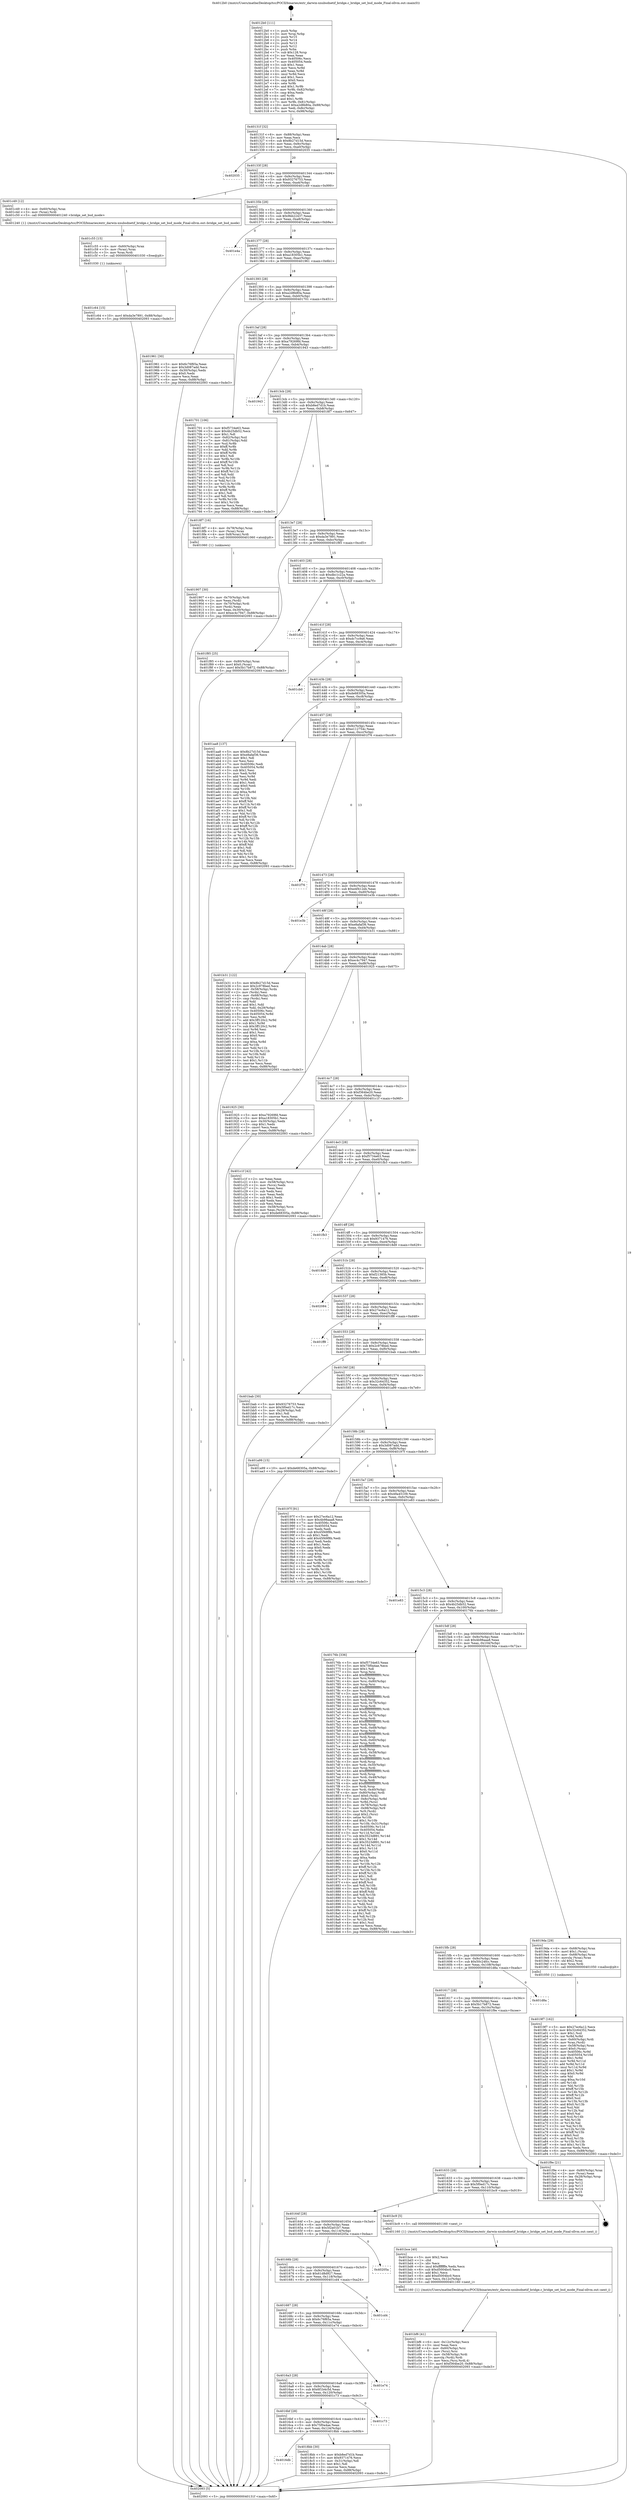 digraph "0x4012b0" {
  label = "0x4012b0 (/mnt/c/Users/mathe/Desktop/tcc/POCII/binaries/extr_darwin-xnubsdnetif_bridge.c_bridge_set_bsd_mode_Final-ollvm.out::main(0))"
  labelloc = "t"
  node[shape=record]

  Entry [label="",width=0.3,height=0.3,shape=circle,fillcolor=black,style=filled]
  "0x40131f" [label="{
     0x40131f [32]\l
     | [instrs]\l
     &nbsp;&nbsp;0x40131f \<+6\>: mov -0x88(%rbp),%eax\l
     &nbsp;&nbsp;0x401325 \<+2\>: mov %eax,%ecx\l
     &nbsp;&nbsp;0x401327 \<+6\>: sub $0x8b27d15d,%ecx\l
     &nbsp;&nbsp;0x40132d \<+6\>: mov %eax,-0x9c(%rbp)\l
     &nbsp;&nbsp;0x401333 \<+6\>: mov %ecx,-0xa0(%rbp)\l
     &nbsp;&nbsp;0x401339 \<+6\>: je 0000000000402035 \<main+0xd85\>\l
  }"]
  "0x402035" [label="{
     0x402035\l
  }", style=dashed]
  "0x40133f" [label="{
     0x40133f [28]\l
     | [instrs]\l
     &nbsp;&nbsp;0x40133f \<+5\>: jmp 0000000000401344 \<main+0x94\>\l
     &nbsp;&nbsp;0x401344 \<+6\>: mov -0x9c(%rbp),%eax\l
     &nbsp;&nbsp;0x40134a \<+5\>: sub $0x93276753,%eax\l
     &nbsp;&nbsp;0x40134f \<+6\>: mov %eax,-0xa4(%rbp)\l
     &nbsp;&nbsp;0x401355 \<+6\>: je 0000000000401c49 \<main+0x999\>\l
  }"]
  Exit [label="",width=0.3,height=0.3,shape=circle,fillcolor=black,style=filled,peripheries=2]
  "0x401c49" [label="{
     0x401c49 [12]\l
     | [instrs]\l
     &nbsp;&nbsp;0x401c49 \<+4\>: mov -0x60(%rbp),%rax\l
     &nbsp;&nbsp;0x401c4d \<+3\>: mov (%rax),%rdi\l
     &nbsp;&nbsp;0x401c50 \<+5\>: call 0000000000401240 \<bridge_set_bsd_mode\>\l
     | [calls]\l
     &nbsp;&nbsp;0x401240 \{1\} (/mnt/c/Users/mathe/Desktop/tcc/POCII/binaries/extr_darwin-xnubsdnetif_bridge.c_bridge_set_bsd_mode_Final-ollvm.out::bridge_set_bsd_mode)\l
  }"]
  "0x40135b" [label="{
     0x40135b [28]\l
     | [instrs]\l
     &nbsp;&nbsp;0x40135b \<+5\>: jmp 0000000000401360 \<main+0xb0\>\l
     &nbsp;&nbsp;0x401360 \<+6\>: mov -0x9c(%rbp),%eax\l
     &nbsp;&nbsp;0x401366 \<+5\>: sub $0x9bb22437,%eax\l
     &nbsp;&nbsp;0x40136b \<+6\>: mov %eax,-0xa8(%rbp)\l
     &nbsp;&nbsp;0x401371 \<+6\>: je 0000000000401e4a \<main+0xb9a\>\l
  }"]
  "0x401c64" [label="{
     0x401c64 [15]\l
     | [instrs]\l
     &nbsp;&nbsp;0x401c64 \<+10\>: movl $0xda3e7891,-0x88(%rbp)\l
     &nbsp;&nbsp;0x401c6e \<+5\>: jmp 0000000000402093 \<main+0xde3\>\l
  }"]
  "0x401e4a" [label="{
     0x401e4a\l
  }", style=dashed]
  "0x401377" [label="{
     0x401377 [28]\l
     | [instrs]\l
     &nbsp;&nbsp;0x401377 \<+5\>: jmp 000000000040137c \<main+0xcc\>\l
     &nbsp;&nbsp;0x40137c \<+6\>: mov -0x9c(%rbp),%eax\l
     &nbsp;&nbsp;0x401382 \<+5\>: sub $0xa18305b1,%eax\l
     &nbsp;&nbsp;0x401387 \<+6\>: mov %eax,-0xac(%rbp)\l
     &nbsp;&nbsp;0x40138d \<+6\>: je 0000000000401961 \<main+0x6b1\>\l
  }"]
  "0x401c55" [label="{
     0x401c55 [15]\l
     | [instrs]\l
     &nbsp;&nbsp;0x401c55 \<+4\>: mov -0x60(%rbp),%rax\l
     &nbsp;&nbsp;0x401c59 \<+3\>: mov (%rax),%rax\l
     &nbsp;&nbsp;0x401c5c \<+3\>: mov %rax,%rdi\l
     &nbsp;&nbsp;0x401c5f \<+5\>: call 0000000000401030 \<free@plt\>\l
     | [calls]\l
     &nbsp;&nbsp;0x401030 \{1\} (unknown)\l
  }"]
  "0x401961" [label="{
     0x401961 [30]\l
     | [instrs]\l
     &nbsp;&nbsp;0x401961 \<+5\>: mov $0x6c76f65a,%eax\l
     &nbsp;&nbsp;0x401966 \<+5\>: mov $0x3d087add,%ecx\l
     &nbsp;&nbsp;0x40196b \<+3\>: mov -0x30(%rbp),%edx\l
     &nbsp;&nbsp;0x40196e \<+3\>: cmp $0x0,%edx\l
     &nbsp;&nbsp;0x401971 \<+3\>: cmove %ecx,%eax\l
     &nbsp;&nbsp;0x401974 \<+6\>: mov %eax,-0x88(%rbp)\l
     &nbsp;&nbsp;0x40197a \<+5\>: jmp 0000000000402093 \<main+0xde3\>\l
  }"]
  "0x401393" [label="{
     0x401393 [28]\l
     | [instrs]\l
     &nbsp;&nbsp;0x401393 \<+5\>: jmp 0000000000401398 \<main+0xe8\>\l
     &nbsp;&nbsp;0x401398 \<+6\>: mov -0x9c(%rbp),%eax\l
     &nbsp;&nbsp;0x40139e \<+5\>: sub $0xa2d8b80a,%eax\l
     &nbsp;&nbsp;0x4013a3 \<+6\>: mov %eax,-0xb0(%rbp)\l
     &nbsp;&nbsp;0x4013a9 \<+6\>: je 0000000000401701 \<main+0x451\>\l
  }"]
  "0x401bf6" [label="{
     0x401bf6 [41]\l
     | [instrs]\l
     &nbsp;&nbsp;0x401bf6 \<+6\>: mov -0x12c(%rbp),%ecx\l
     &nbsp;&nbsp;0x401bfc \<+3\>: imul %eax,%ecx\l
     &nbsp;&nbsp;0x401bff \<+4\>: mov -0x60(%rbp),%rsi\l
     &nbsp;&nbsp;0x401c03 \<+3\>: mov (%rsi),%rsi\l
     &nbsp;&nbsp;0x401c06 \<+4\>: mov -0x58(%rbp),%rdi\l
     &nbsp;&nbsp;0x401c0a \<+3\>: movslq (%rdi),%rdi\l
     &nbsp;&nbsp;0x401c0d \<+3\>: mov %ecx,(%rsi,%rdi,4)\l
     &nbsp;&nbsp;0x401c10 \<+10\>: movl $0xf364be20,-0x88(%rbp)\l
     &nbsp;&nbsp;0x401c1a \<+5\>: jmp 0000000000402093 \<main+0xde3\>\l
  }"]
  "0x401701" [label="{
     0x401701 [106]\l
     | [instrs]\l
     &nbsp;&nbsp;0x401701 \<+5\>: mov $0xf5734e63,%eax\l
     &nbsp;&nbsp;0x401706 \<+5\>: mov $0x4b25db52,%ecx\l
     &nbsp;&nbsp;0x40170b \<+2\>: mov $0x1,%dl\l
     &nbsp;&nbsp;0x40170d \<+7\>: mov -0x82(%rbp),%sil\l
     &nbsp;&nbsp;0x401714 \<+7\>: mov -0x81(%rbp),%dil\l
     &nbsp;&nbsp;0x40171b \<+3\>: mov %sil,%r8b\l
     &nbsp;&nbsp;0x40171e \<+4\>: xor $0xff,%r8b\l
     &nbsp;&nbsp;0x401722 \<+3\>: mov %dil,%r9b\l
     &nbsp;&nbsp;0x401725 \<+4\>: xor $0xff,%r9b\l
     &nbsp;&nbsp;0x401729 \<+3\>: xor $0x1,%dl\l
     &nbsp;&nbsp;0x40172c \<+3\>: mov %r8b,%r10b\l
     &nbsp;&nbsp;0x40172f \<+4\>: and $0xff,%r10b\l
     &nbsp;&nbsp;0x401733 \<+3\>: and %dl,%sil\l
     &nbsp;&nbsp;0x401736 \<+3\>: mov %r9b,%r11b\l
     &nbsp;&nbsp;0x401739 \<+4\>: and $0xff,%r11b\l
     &nbsp;&nbsp;0x40173d \<+3\>: and %dl,%dil\l
     &nbsp;&nbsp;0x401740 \<+3\>: or %sil,%r10b\l
     &nbsp;&nbsp;0x401743 \<+3\>: or %dil,%r11b\l
     &nbsp;&nbsp;0x401746 \<+3\>: xor %r11b,%r10b\l
     &nbsp;&nbsp;0x401749 \<+3\>: or %r9b,%r8b\l
     &nbsp;&nbsp;0x40174c \<+4\>: xor $0xff,%r8b\l
     &nbsp;&nbsp;0x401750 \<+3\>: or $0x1,%dl\l
     &nbsp;&nbsp;0x401753 \<+3\>: and %dl,%r8b\l
     &nbsp;&nbsp;0x401756 \<+3\>: or %r8b,%r10b\l
     &nbsp;&nbsp;0x401759 \<+4\>: test $0x1,%r10b\l
     &nbsp;&nbsp;0x40175d \<+3\>: cmovne %ecx,%eax\l
     &nbsp;&nbsp;0x401760 \<+6\>: mov %eax,-0x88(%rbp)\l
     &nbsp;&nbsp;0x401766 \<+5\>: jmp 0000000000402093 \<main+0xde3\>\l
  }"]
  "0x4013af" [label="{
     0x4013af [28]\l
     | [instrs]\l
     &nbsp;&nbsp;0x4013af \<+5\>: jmp 00000000004013b4 \<main+0x104\>\l
     &nbsp;&nbsp;0x4013b4 \<+6\>: mov -0x9c(%rbp),%eax\l
     &nbsp;&nbsp;0x4013ba \<+5\>: sub $0xa79269fd,%eax\l
     &nbsp;&nbsp;0x4013bf \<+6\>: mov %eax,-0xb4(%rbp)\l
     &nbsp;&nbsp;0x4013c5 \<+6\>: je 0000000000401943 \<main+0x693\>\l
  }"]
  "0x402093" [label="{
     0x402093 [5]\l
     | [instrs]\l
     &nbsp;&nbsp;0x402093 \<+5\>: jmp 000000000040131f \<main+0x6f\>\l
  }"]
  "0x4012b0" [label="{
     0x4012b0 [111]\l
     | [instrs]\l
     &nbsp;&nbsp;0x4012b0 \<+1\>: push %rbp\l
     &nbsp;&nbsp;0x4012b1 \<+3\>: mov %rsp,%rbp\l
     &nbsp;&nbsp;0x4012b4 \<+2\>: push %r15\l
     &nbsp;&nbsp;0x4012b6 \<+2\>: push %r14\l
     &nbsp;&nbsp;0x4012b8 \<+2\>: push %r13\l
     &nbsp;&nbsp;0x4012ba \<+2\>: push %r12\l
     &nbsp;&nbsp;0x4012bc \<+1\>: push %rbx\l
     &nbsp;&nbsp;0x4012bd \<+7\>: sub $0x128,%rsp\l
     &nbsp;&nbsp;0x4012c4 \<+2\>: xor %eax,%eax\l
     &nbsp;&nbsp;0x4012c6 \<+7\>: mov 0x40506c,%ecx\l
     &nbsp;&nbsp;0x4012cd \<+7\>: mov 0x405054,%edx\l
     &nbsp;&nbsp;0x4012d4 \<+3\>: sub $0x1,%eax\l
     &nbsp;&nbsp;0x4012d7 \<+3\>: mov %ecx,%r8d\l
     &nbsp;&nbsp;0x4012da \<+3\>: add %eax,%r8d\l
     &nbsp;&nbsp;0x4012dd \<+4\>: imul %r8d,%ecx\l
     &nbsp;&nbsp;0x4012e1 \<+3\>: and $0x1,%ecx\l
     &nbsp;&nbsp;0x4012e4 \<+3\>: cmp $0x0,%ecx\l
     &nbsp;&nbsp;0x4012e7 \<+4\>: sete %r9b\l
     &nbsp;&nbsp;0x4012eb \<+4\>: and $0x1,%r9b\l
     &nbsp;&nbsp;0x4012ef \<+7\>: mov %r9b,-0x82(%rbp)\l
     &nbsp;&nbsp;0x4012f6 \<+3\>: cmp $0xa,%edx\l
     &nbsp;&nbsp;0x4012f9 \<+4\>: setl %r9b\l
     &nbsp;&nbsp;0x4012fd \<+4\>: and $0x1,%r9b\l
     &nbsp;&nbsp;0x401301 \<+7\>: mov %r9b,-0x81(%rbp)\l
     &nbsp;&nbsp;0x401308 \<+10\>: movl $0xa2d8b80a,-0x88(%rbp)\l
     &nbsp;&nbsp;0x401312 \<+6\>: mov %edi,-0x8c(%rbp)\l
     &nbsp;&nbsp;0x401318 \<+7\>: mov %rsi,-0x98(%rbp)\l
  }"]
  "0x401bce" [label="{
     0x401bce [40]\l
     | [instrs]\l
     &nbsp;&nbsp;0x401bce \<+5\>: mov $0x2,%ecx\l
     &nbsp;&nbsp;0x401bd3 \<+1\>: cltd\l
     &nbsp;&nbsp;0x401bd4 \<+2\>: idiv %ecx\l
     &nbsp;&nbsp;0x401bd6 \<+6\>: imul $0xfffffffe,%edx,%ecx\l
     &nbsp;&nbsp;0x401bdc \<+6\>: sub $0xd5004bc0,%ecx\l
     &nbsp;&nbsp;0x401be2 \<+3\>: add $0x1,%ecx\l
     &nbsp;&nbsp;0x401be5 \<+6\>: add $0xd5004bc0,%ecx\l
     &nbsp;&nbsp;0x401beb \<+6\>: mov %ecx,-0x12c(%rbp)\l
     &nbsp;&nbsp;0x401bf1 \<+5\>: call 0000000000401160 \<next_i\>\l
     | [calls]\l
     &nbsp;&nbsp;0x401160 \{1\} (/mnt/c/Users/mathe/Desktop/tcc/POCII/binaries/extr_darwin-xnubsdnetif_bridge.c_bridge_set_bsd_mode_Final-ollvm.out::next_i)\l
  }"]
  "0x401943" [label="{
     0x401943\l
  }", style=dashed]
  "0x4013cb" [label="{
     0x4013cb [28]\l
     | [instrs]\l
     &nbsp;&nbsp;0x4013cb \<+5\>: jmp 00000000004013d0 \<main+0x120\>\l
     &nbsp;&nbsp;0x4013d0 \<+6\>: mov -0x9c(%rbp),%eax\l
     &nbsp;&nbsp;0x4013d6 \<+5\>: sub $0xb8ed7d1b,%eax\l
     &nbsp;&nbsp;0x4013db \<+6\>: mov %eax,-0xb8(%rbp)\l
     &nbsp;&nbsp;0x4013e1 \<+6\>: je 00000000004018f7 \<main+0x647\>\l
  }"]
  "0x4019f7" [label="{
     0x4019f7 [162]\l
     | [instrs]\l
     &nbsp;&nbsp;0x4019f7 \<+5\>: mov $0x27ec6a12,%ecx\l
     &nbsp;&nbsp;0x4019fc \<+5\>: mov $0x32c64352,%edx\l
     &nbsp;&nbsp;0x401a01 \<+3\>: mov $0x1,%sil\l
     &nbsp;&nbsp;0x401a04 \<+3\>: xor %r8d,%r8d\l
     &nbsp;&nbsp;0x401a07 \<+4\>: mov -0x60(%rbp),%rdi\l
     &nbsp;&nbsp;0x401a0b \<+3\>: mov %rax,(%rdi)\l
     &nbsp;&nbsp;0x401a0e \<+4\>: mov -0x58(%rbp),%rax\l
     &nbsp;&nbsp;0x401a12 \<+6\>: movl $0x0,(%rax)\l
     &nbsp;&nbsp;0x401a18 \<+8\>: mov 0x40506c,%r9d\l
     &nbsp;&nbsp;0x401a20 \<+8\>: mov 0x405054,%r10d\l
     &nbsp;&nbsp;0x401a28 \<+4\>: sub $0x1,%r8d\l
     &nbsp;&nbsp;0x401a2c \<+3\>: mov %r9d,%r11d\l
     &nbsp;&nbsp;0x401a2f \<+3\>: add %r8d,%r11d\l
     &nbsp;&nbsp;0x401a32 \<+4\>: imul %r11d,%r9d\l
     &nbsp;&nbsp;0x401a36 \<+4\>: and $0x1,%r9d\l
     &nbsp;&nbsp;0x401a3a \<+4\>: cmp $0x0,%r9d\l
     &nbsp;&nbsp;0x401a3e \<+3\>: sete %bl\l
     &nbsp;&nbsp;0x401a41 \<+4\>: cmp $0xa,%r10d\l
     &nbsp;&nbsp;0x401a45 \<+4\>: setl %r14b\l
     &nbsp;&nbsp;0x401a49 \<+3\>: mov %bl,%r15b\l
     &nbsp;&nbsp;0x401a4c \<+4\>: xor $0xff,%r15b\l
     &nbsp;&nbsp;0x401a50 \<+3\>: mov %r14b,%r12b\l
     &nbsp;&nbsp;0x401a53 \<+4\>: xor $0xff,%r12b\l
     &nbsp;&nbsp;0x401a57 \<+4\>: xor $0x0,%sil\l
     &nbsp;&nbsp;0x401a5b \<+3\>: mov %r15b,%r13b\l
     &nbsp;&nbsp;0x401a5e \<+4\>: and $0x0,%r13b\l
     &nbsp;&nbsp;0x401a62 \<+3\>: and %sil,%bl\l
     &nbsp;&nbsp;0x401a65 \<+3\>: mov %r12b,%al\l
     &nbsp;&nbsp;0x401a68 \<+2\>: and $0x0,%al\l
     &nbsp;&nbsp;0x401a6a \<+3\>: and %sil,%r14b\l
     &nbsp;&nbsp;0x401a6d \<+3\>: or %bl,%r13b\l
     &nbsp;&nbsp;0x401a70 \<+3\>: or %r14b,%al\l
     &nbsp;&nbsp;0x401a73 \<+3\>: xor %al,%r13b\l
     &nbsp;&nbsp;0x401a76 \<+3\>: or %r12b,%r15b\l
     &nbsp;&nbsp;0x401a79 \<+4\>: xor $0xff,%r15b\l
     &nbsp;&nbsp;0x401a7d \<+4\>: or $0x0,%sil\l
     &nbsp;&nbsp;0x401a81 \<+3\>: and %sil,%r15b\l
     &nbsp;&nbsp;0x401a84 \<+3\>: or %r15b,%r13b\l
     &nbsp;&nbsp;0x401a87 \<+4\>: test $0x1,%r13b\l
     &nbsp;&nbsp;0x401a8b \<+3\>: cmovne %edx,%ecx\l
     &nbsp;&nbsp;0x401a8e \<+6\>: mov %ecx,-0x88(%rbp)\l
     &nbsp;&nbsp;0x401a94 \<+5\>: jmp 0000000000402093 \<main+0xde3\>\l
  }"]
  "0x4018f7" [label="{
     0x4018f7 [16]\l
     | [instrs]\l
     &nbsp;&nbsp;0x4018f7 \<+4\>: mov -0x78(%rbp),%rax\l
     &nbsp;&nbsp;0x4018fb \<+3\>: mov (%rax),%rax\l
     &nbsp;&nbsp;0x4018fe \<+4\>: mov 0x8(%rax),%rdi\l
     &nbsp;&nbsp;0x401902 \<+5\>: call 0000000000401060 \<atoi@plt\>\l
     | [calls]\l
     &nbsp;&nbsp;0x401060 \{1\} (unknown)\l
  }"]
  "0x4013e7" [label="{
     0x4013e7 [28]\l
     | [instrs]\l
     &nbsp;&nbsp;0x4013e7 \<+5\>: jmp 00000000004013ec \<main+0x13c\>\l
     &nbsp;&nbsp;0x4013ec \<+6\>: mov -0x9c(%rbp),%eax\l
     &nbsp;&nbsp;0x4013f2 \<+5\>: sub $0xda3e7891,%eax\l
     &nbsp;&nbsp;0x4013f7 \<+6\>: mov %eax,-0xbc(%rbp)\l
     &nbsp;&nbsp;0x4013fd \<+6\>: je 0000000000401f85 \<main+0xcd5\>\l
  }"]
  "0x401907" [label="{
     0x401907 [30]\l
     | [instrs]\l
     &nbsp;&nbsp;0x401907 \<+4\>: mov -0x70(%rbp),%rdi\l
     &nbsp;&nbsp;0x40190b \<+2\>: mov %eax,(%rdi)\l
     &nbsp;&nbsp;0x40190d \<+4\>: mov -0x70(%rbp),%rdi\l
     &nbsp;&nbsp;0x401911 \<+2\>: mov (%rdi),%eax\l
     &nbsp;&nbsp;0x401913 \<+3\>: mov %eax,-0x30(%rbp)\l
     &nbsp;&nbsp;0x401916 \<+10\>: movl $0xec4c7947,-0x88(%rbp)\l
     &nbsp;&nbsp;0x401920 \<+5\>: jmp 0000000000402093 \<main+0xde3\>\l
  }"]
  "0x401f85" [label="{
     0x401f85 [25]\l
     | [instrs]\l
     &nbsp;&nbsp;0x401f85 \<+4\>: mov -0x80(%rbp),%rax\l
     &nbsp;&nbsp;0x401f89 \<+6\>: movl $0x0,(%rax)\l
     &nbsp;&nbsp;0x401f8f \<+10\>: movl $0x5b17b872,-0x88(%rbp)\l
     &nbsp;&nbsp;0x401f99 \<+5\>: jmp 0000000000402093 \<main+0xde3\>\l
  }"]
  "0x401403" [label="{
     0x401403 [28]\l
     | [instrs]\l
     &nbsp;&nbsp;0x401403 \<+5\>: jmp 0000000000401408 \<main+0x158\>\l
     &nbsp;&nbsp;0x401408 \<+6\>: mov -0x9c(%rbp),%eax\l
     &nbsp;&nbsp;0x40140e \<+5\>: sub $0xdbc1c22a,%eax\l
     &nbsp;&nbsp;0x401413 \<+6\>: mov %eax,-0xc0(%rbp)\l
     &nbsp;&nbsp;0x401419 \<+6\>: je 0000000000401d2f \<main+0xa7f\>\l
  }"]
  "0x4016db" [label="{
     0x4016db\l
  }", style=dashed]
  "0x401d2f" [label="{
     0x401d2f\l
  }", style=dashed]
  "0x40141f" [label="{
     0x40141f [28]\l
     | [instrs]\l
     &nbsp;&nbsp;0x40141f \<+5\>: jmp 0000000000401424 \<main+0x174\>\l
     &nbsp;&nbsp;0x401424 \<+6\>: mov -0x9c(%rbp),%eax\l
     &nbsp;&nbsp;0x40142a \<+5\>: sub $0xdc7cc9a6,%eax\l
     &nbsp;&nbsp;0x40142f \<+6\>: mov %eax,-0xc4(%rbp)\l
     &nbsp;&nbsp;0x401435 \<+6\>: je 0000000000401cb0 \<main+0xa00\>\l
  }"]
  "0x4018bb" [label="{
     0x4018bb [30]\l
     | [instrs]\l
     &nbsp;&nbsp;0x4018bb \<+5\>: mov $0xb8ed7d1b,%eax\l
     &nbsp;&nbsp;0x4018c0 \<+5\>: mov $0x9371476,%ecx\l
     &nbsp;&nbsp;0x4018c5 \<+3\>: mov -0x31(%rbp),%dl\l
     &nbsp;&nbsp;0x4018c8 \<+3\>: test $0x1,%dl\l
     &nbsp;&nbsp;0x4018cb \<+3\>: cmovne %ecx,%eax\l
     &nbsp;&nbsp;0x4018ce \<+6\>: mov %eax,-0x88(%rbp)\l
     &nbsp;&nbsp;0x4018d4 \<+5\>: jmp 0000000000402093 \<main+0xde3\>\l
  }"]
  "0x401cb0" [label="{
     0x401cb0\l
  }", style=dashed]
  "0x40143b" [label="{
     0x40143b [28]\l
     | [instrs]\l
     &nbsp;&nbsp;0x40143b \<+5\>: jmp 0000000000401440 \<main+0x190\>\l
     &nbsp;&nbsp;0x401440 \<+6\>: mov -0x9c(%rbp),%eax\l
     &nbsp;&nbsp;0x401446 \<+5\>: sub $0xde68305a,%eax\l
     &nbsp;&nbsp;0x40144b \<+6\>: mov %eax,-0xc8(%rbp)\l
     &nbsp;&nbsp;0x401451 \<+6\>: je 0000000000401aa8 \<main+0x7f8\>\l
  }"]
  "0x4016bf" [label="{
     0x4016bf [28]\l
     | [instrs]\l
     &nbsp;&nbsp;0x4016bf \<+5\>: jmp 00000000004016c4 \<main+0x414\>\l
     &nbsp;&nbsp;0x4016c4 \<+6\>: mov -0x9c(%rbp),%eax\l
     &nbsp;&nbsp;0x4016ca \<+5\>: sub $0x75f0a4ae,%eax\l
     &nbsp;&nbsp;0x4016cf \<+6\>: mov %eax,-0x124(%rbp)\l
     &nbsp;&nbsp;0x4016d5 \<+6\>: je 00000000004018bb \<main+0x60b\>\l
  }"]
  "0x401aa8" [label="{
     0x401aa8 [137]\l
     | [instrs]\l
     &nbsp;&nbsp;0x401aa8 \<+5\>: mov $0x8b27d15d,%eax\l
     &nbsp;&nbsp;0x401aad \<+5\>: mov $0xe8afaf36,%ecx\l
     &nbsp;&nbsp;0x401ab2 \<+2\>: mov $0x1,%dl\l
     &nbsp;&nbsp;0x401ab4 \<+2\>: xor %esi,%esi\l
     &nbsp;&nbsp;0x401ab6 \<+7\>: mov 0x40506c,%edi\l
     &nbsp;&nbsp;0x401abd \<+8\>: mov 0x405054,%r8d\l
     &nbsp;&nbsp;0x401ac5 \<+3\>: sub $0x1,%esi\l
     &nbsp;&nbsp;0x401ac8 \<+3\>: mov %edi,%r9d\l
     &nbsp;&nbsp;0x401acb \<+3\>: add %esi,%r9d\l
     &nbsp;&nbsp;0x401ace \<+4\>: imul %r9d,%edi\l
     &nbsp;&nbsp;0x401ad2 \<+3\>: and $0x1,%edi\l
     &nbsp;&nbsp;0x401ad5 \<+3\>: cmp $0x0,%edi\l
     &nbsp;&nbsp;0x401ad8 \<+4\>: sete %r10b\l
     &nbsp;&nbsp;0x401adc \<+4\>: cmp $0xa,%r8d\l
     &nbsp;&nbsp;0x401ae0 \<+4\>: setl %r11b\l
     &nbsp;&nbsp;0x401ae4 \<+3\>: mov %r10b,%bl\l
     &nbsp;&nbsp;0x401ae7 \<+3\>: xor $0xff,%bl\l
     &nbsp;&nbsp;0x401aea \<+3\>: mov %r11b,%r14b\l
     &nbsp;&nbsp;0x401aed \<+4\>: xor $0xff,%r14b\l
     &nbsp;&nbsp;0x401af1 \<+3\>: xor $0x1,%dl\l
     &nbsp;&nbsp;0x401af4 \<+3\>: mov %bl,%r15b\l
     &nbsp;&nbsp;0x401af7 \<+4\>: and $0xff,%r15b\l
     &nbsp;&nbsp;0x401afb \<+3\>: and %dl,%r10b\l
     &nbsp;&nbsp;0x401afe \<+3\>: mov %r14b,%r12b\l
     &nbsp;&nbsp;0x401b01 \<+4\>: and $0xff,%r12b\l
     &nbsp;&nbsp;0x401b05 \<+3\>: and %dl,%r11b\l
     &nbsp;&nbsp;0x401b08 \<+3\>: or %r10b,%r15b\l
     &nbsp;&nbsp;0x401b0b \<+3\>: or %r11b,%r12b\l
     &nbsp;&nbsp;0x401b0e \<+3\>: xor %r12b,%r15b\l
     &nbsp;&nbsp;0x401b11 \<+3\>: or %r14b,%bl\l
     &nbsp;&nbsp;0x401b14 \<+3\>: xor $0xff,%bl\l
     &nbsp;&nbsp;0x401b17 \<+3\>: or $0x1,%dl\l
     &nbsp;&nbsp;0x401b1a \<+2\>: and %dl,%bl\l
     &nbsp;&nbsp;0x401b1c \<+3\>: or %bl,%r15b\l
     &nbsp;&nbsp;0x401b1f \<+4\>: test $0x1,%r15b\l
     &nbsp;&nbsp;0x401b23 \<+3\>: cmovne %ecx,%eax\l
     &nbsp;&nbsp;0x401b26 \<+6\>: mov %eax,-0x88(%rbp)\l
     &nbsp;&nbsp;0x401b2c \<+5\>: jmp 0000000000402093 \<main+0xde3\>\l
  }"]
  "0x401457" [label="{
     0x401457 [28]\l
     | [instrs]\l
     &nbsp;&nbsp;0x401457 \<+5\>: jmp 000000000040145c \<main+0x1ac\>\l
     &nbsp;&nbsp;0x40145c \<+6\>: mov -0x9c(%rbp),%eax\l
     &nbsp;&nbsp;0x401462 \<+5\>: sub $0xe112754c,%eax\l
     &nbsp;&nbsp;0x401467 \<+6\>: mov %eax,-0xcc(%rbp)\l
     &nbsp;&nbsp;0x40146d \<+6\>: je 0000000000401f76 \<main+0xcc6\>\l
  }"]
  "0x401c73" [label="{
     0x401c73\l
  }", style=dashed]
  "0x401f76" [label="{
     0x401f76\l
  }", style=dashed]
  "0x401473" [label="{
     0x401473 [28]\l
     | [instrs]\l
     &nbsp;&nbsp;0x401473 \<+5\>: jmp 0000000000401478 \<main+0x1c8\>\l
     &nbsp;&nbsp;0x401478 \<+6\>: mov -0x9c(%rbp),%eax\l
     &nbsp;&nbsp;0x40147e \<+5\>: sub $0xe4f412eb,%eax\l
     &nbsp;&nbsp;0x401483 \<+6\>: mov %eax,-0xd0(%rbp)\l
     &nbsp;&nbsp;0x401489 \<+6\>: je 0000000000401e3b \<main+0xb8b\>\l
  }"]
  "0x4016a3" [label="{
     0x4016a3 [28]\l
     | [instrs]\l
     &nbsp;&nbsp;0x4016a3 \<+5\>: jmp 00000000004016a8 \<main+0x3f8\>\l
     &nbsp;&nbsp;0x4016a8 \<+6\>: mov -0x9c(%rbp),%eax\l
     &nbsp;&nbsp;0x4016ae \<+5\>: sub $0x6f1b4c5d,%eax\l
     &nbsp;&nbsp;0x4016b3 \<+6\>: mov %eax,-0x120(%rbp)\l
     &nbsp;&nbsp;0x4016b9 \<+6\>: je 0000000000401c73 \<main+0x9c3\>\l
  }"]
  "0x401e3b" [label="{
     0x401e3b\l
  }", style=dashed]
  "0x40148f" [label="{
     0x40148f [28]\l
     | [instrs]\l
     &nbsp;&nbsp;0x40148f \<+5\>: jmp 0000000000401494 \<main+0x1e4\>\l
     &nbsp;&nbsp;0x401494 \<+6\>: mov -0x9c(%rbp),%eax\l
     &nbsp;&nbsp;0x40149a \<+5\>: sub $0xe8afaf36,%eax\l
     &nbsp;&nbsp;0x40149f \<+6\>: mov %eax,-0xd4(%rbp)\l
     &nbsp;&nbsp;0x4014a5 \<+6\>: je 0000000000401b31 \<main+0x881\>\l
  }"]
  "0x401e74" [label="{
     0x401e74\l
  }", style=dashed]
  "0x401b31" [label="{
     0x401b31 [122]\l
     | [instrs]\l
     &nbsp;&nbsp;0x401b31 \<+5\>: mov $0x8b27d15d,%eax\l
     &nbsp;&nbsp;0x401b36 \<+5\>: mov $0x2c978bed,%ecx\l
     &nbsp;&nbsp;0x401b3b \<+4\>: mov -0x58(%rbp),%rdx\l
     &nbsp;&nbsp;0x401b3f \<+2\>: mov (%rdx),%esi\l
     &nbsp;&nbsp;0x401b41 \<+4\>: mov -0x68(%rbp),%rdx\l
     &nbsp;&nbsp;0x401b45 \<+2\>: cmp (%rdx),%esi\l
     &nbsp;&nbsp;0x401b47 \<+4\>: setl %dil\l
     &nbsp;&nbsp;0x401b4b \<+4\>: and $0x1,%dil\l
     &nbsp;&nbsp;0x401b4f \<+4\>: mov %dil,-0x29(%rbp)\l
     &nbsp;&nbsp;0x401b53 \<+7\>: mov 0x40506c,%esi\l
     &nbsp;&nbsp;0x401b5a \<+8\>: mov 0x405054,%r8d\l
     &nbsp;&nbsp;0x401b62 \<+3\>: mov %esi,%r9d\l
     &nbsp;&nbsp;0x401b65 \<+7\>: add $0x3ff120c2,%r9d\l
     &nbsp;&nbsp;0x401b6c \<+4\>: sub $0x1,%r9d\l
     &nbsp;&nbsp;0x401b70 \<+7\>: sub $0x3ff120c2,%r9d\l
     &nbsp;&nbsp;0x401b77 \<+4\>: imul %r9d,%esi\l
     &nbsp;&nbsp;0x401b7b \<+3\>: and $0x1,%esi\l
     &nbsp;&nbsp;0x401b7e \<+3\>: cmp $0x0,%esi\l
     &nbsp;&nbsp;0x401b81 \<+4\>: sete %dil\l
     &nbsp;&nbsp;0x401b85 \<+4\>: cmp $0xa,%r8d\l
     &nbsp;&nbsp;0x401b89 \<+4\>: setl %r10b\l
     &nbsp;&nbsp;0x401b8d \<+3\>: mov %dil,%r11b\l
     &nbsp;&nbsp;0x401b90 \<+3\>: and %r10b,%r11b\l
     &nbsp;&nbsp;0x401b93 \<+3\>: xor %r10b,%dil\l
     &nbsp;&nbsp;0x401b96 \<+3\>: or %dil,%r11b\l
     &nbsp;&nbsp;0x401b99 \<+4\>: test $0x1,%r11b\l
     &nbsp;&nbsp;0x401b9d \<+3\>: cmovne %ecx,%eax\l
     &nbsp;&nbsp;0x401ba0 \<+6\>: mov %eax,-0x88(%rbp)\l
     &nbsp;&nbsp;0x401ba6 \<+5\>: jmp 0000000000402093 \<main+0xde3\>\l
  }"]
  "0x4014ab" [label="{
     0x4014ab [28]\l
     | [instrs]\l
     &nbsp;&nbsp;0x4014ab \<+5\>: jmp 00000000004014b0 \<main+0x200\>\l
     &nbsp;&nbsp;0x4014b0 \<+6\>: mov -0x9c(%rbp),%eax\l
     &nbsp;&nbsp;0x4014b6 \<+5\>: sub $0xec4c7947,%eax\l
     &nbsp;&nbsp;0x4014bb \<+6\>: mov %eax,-0xd8(%rbp)\l
     &nbsp;&nbsp;0x4014c1 \<+6\>: je 0000000000401925 \<main+0x675\>\l
  }"]
  "0x401687" [label="{
     0x401687 [28]\l
     | [instrs]\l
     &nbsp;&nbsp;0x401687 \<+5\>: jmp 000000000040168c \<main+0x3dc\>\l
     &nbsp;&nbsp;0x40168c \<+6\>: mov -0x9c(%rbp),%eax\l
     &nbsp;&nbsp;0x401692 \<+5\>: sub $0x6c76f65a,%eax\l
     &nbsp;&nbsp;0x401697 \<+6\>: mov %eax,-0x11c(%rbp)\l
     &nbsp;&nbsp;0x40169d \<+6\>: je 0000000000401e74 \<main+0xbc4\>\l
  }"]
  "0x401925" [label="{
     0x401925 [30]\l
     | [instrs]\l
     &nbsp;&nbsp;0x401925 \<+5\>: mov $0xa79269fd,%eax\l
     &nbsp;&nbsp;0x40192a \<+5\>: mov $0xa18305b1,%ecx\l
     &nbsp;&nbsp;0x40192f \<+3\>: mov -0x30(%rbp),%edx\l
     &nbsp;&nbsp;0x401932 \<+3\>: cmp $0x1,%edx\l
     &nbsp;&nbsp;0x401935 \<+3\>: cmovl %ecx,%eax\l
     &nbsp;&nbsp;0x401938 \<+6\>: mov %eax,-0x88(%rbp)\l
     &nbsp;&nbsp;0x40193e \<+5\>: jmp 0000000000402093 \<main+0xde3\>\l
  }"]
  "0x4014c7" [label="{
     0x4014c7 [28]\l
     | [instrs]\l
     &nbsp;&nbsp;0x4014c7 \<+5\>: jmp 00000000004014cc \<main+0x21c\>\l
     &nbsp;&nbsp;0x4014cc \<+6\>: mov -0x9c(%rbp),%eax\l
     &nbsp;&nbsp;0x4014d2 \<+5\>: sub $0xf364be20,%eax\l
     &nbsp;&nbsp;0x4014d7 \<+6\>: mov %eax,-0xdc(%rbp)\l
     &nbsp;&nbsp;0x4014dd \<+6\>: je 0000000000401c1f \<main+0x96f\>\l
  }"]
  "0x401cd4" [label="{
     0x401cd4\l
  }", style=dashed]
  "0x401c1f" [label="{
     0x401c1f [42]\l
     | [instrs]\l
     &nbsp;&nbsp;0x401c1f \<+2\>: xor %eax,%eax\l
     &nbsp;&nbsp;0x401c21 \<+4\>: mov -0x58(%rbp),%rcx\l
     &nbsp;&nbsp;0x401c25 \<+2\>: mov (%rcx),%edx\l
     &nbsp;&nbsp;0x401c27 \<+2\>: mov %eax,%esi\l
     &nbsp;&nbsp;0x401c29 \<+2\>: sub %edx,%esi\l
     &nbsp;&nbsp;0x401c2b \<+2\>: mov %eax,%edx\l
     &nbsp;&nbsp;0x401c2d \<+3\>: sub $0x1,%edx\l
     &nbsp;&nbsp;0x401c30 \<+2\>: add %edx,%esi\l
     &nbsp;&nbsp;0x401c32 \<+2\>: sub %esi,%eax\l
     &nbsp;&nbsp;0x401c34 \<+4\>: mov -0x58(%rbp),%rcx\l
     &nbsp;&nbsp;0x401c38 \<+2\>: mov %eax,(%rcx)\l
     &nbsp;&nbsp;0x401c3a \<+10\>: movl $0xde68305a,-0x88(%rbp)\l
     &nbsp;&nbsp;0x401c44 \<+5\>: jmp 0000000000402093 \<main+0xde3\>\l
  }"]
  "0x4014e3" [label="{
     0x4014e3 [28]\l
     | [instrs]\l
     &nbsp;&nbsp;0x4014e3 \<+5\>: jmp 00000000004014e8 \<main+0x238\>\l
     &nbsp;&nbsp;0x4014e8 \<+6\>: mov -0x9c(%rbp),%eax\l
     &nbsp;&nbsp;0x4014ee \<+5\>: sub $0xf5734e63,%eax\l
     &nbsp;&nbsp;0x4014f3 \<+6\>: mov %eax,-0xe0(%rbp)\l
     &nbsp;&nbsp;0x4014f9 \<+6\>: je 0000000000401fb3 \<main+0xd03\>\l
  }"]
  "0x40166b" [label="{
     0x40166b [28]\l
     | [instrs]\l
     &nbsp;&nbsp;0x40166b \<+5\>: jmp 0000000000401670 \<main+0x3c0\>\l
     &nbsp;&nbsp;0x401670 \<+6\>: mov -0x9c(%rbp),%eax\l
     &nbsp;&nbsp;0x401676 \<+5\>: sub $0x61d8d927,%eax\l
     &nbsp;&nbsp;0x40167b \<+6\>: mov %eax,-0x118(%rbp)\l
     &nbsp;&nbsp;0x401681 \<+6\>: je 0000000000401cd4 \<main+0xa24\>\l
  }"]
  "0x401fb3" [label="{
     0x401fb3\l
  }", style=dashed]
  "0x4014ff" [label="{
     0x4014ff [28]\l
     | [instrs]\l
     &nbsp;&nbsp;0x4014ff \<+5\>: jmp 0000000000401504 \<main+0x254\>\l
     &nbsp;&nbsp;0x401504 \<+6\>: mov -0x9c(%rbp),%eax\l
     &nbsp;&nbsp;0x40150a \<+5\>: sub $0x9371476,%eax\l
     &nbsp;&nbsp;0x40150f \<+6\>: mov %eax,-0xe4(%rbp)\l
     &nbsp;&nbsp;0x401515 \<+6\>: je 00000000004018d9 \<main+0x629\>\l
  }"]
  "0x40205a" [label="{
     0x40205a\l
  }", style=dashed]
  "0x4018d9" [label="{
     0x4018d9\l
  }", style=dashed]
  "0x40151b" [label="{
     0x40151b [28]\l
     | [instrs]\l
     &nbsp;&nbsp;0x40151b \<+5\>: jmp 0000000000401520 \<main+0x270\>\l
     &nbsp;&nbsp;0x401520 \<+6\>: mov -0x9c(%rbp),%eax\l
     &nbsp;&nbsp;0x401526 \<+5\>: sub $0xf21385b,%eax\l
     &nbsp;&nbsp;0x40152b \<+6\>: mov %eax,-0xe8(%rbp)\l
     &nbsp;&nbsp;0x401531 \<+6\>: je 0000000000402084 \<main+0xdd4\>\l
  }"]
  "0x40164f" [label="{
     0x40164f [28]\l
     | [instrs]\l
     &nbsp;&nbsp;0x40164f \<+5\>: jmp 0000000000401654 \<main+0x3a4\>\l
     &nbsp;&nbsp;0x401654 \<+6\>: mov -0x9c(%rbp),%eax\l
     &nbsp;&nbsp;0x40165a \<+5\>: sub $0x5f2a01b7,%eax\l
     &nbsp;&nbsp;0x40165f \<+6\>: mov %eax,-0x114(%rbp)\l
     &nbsp;&nbsp;0x401665 \<+6\>: je 000000000040205a \<main+0xdaa\>\l
  }"]
  "0x402084" [label="{
     0x402084\l
  }", style=dashed]
  "0x401537" [label="{
     0x401537 [28]\l
     | [instrs]\l
     &nbsp;&nbsp;0x401537 \<+5\>: jmp 000000000040153c \<main+0x28c\>\l
     &nbsp;&nbsp;0x40153c \<+6\>: mov -0x9c(%rbp),%eax\l
     &nbsp;&nbsp;0x401542 \<+5\>: sub $0x27ec6a12,%eax\l
     &nbsp;&nbsp;0x401547 \<+6\>: mov %eax,-0xec(%rbp)\l
     &nbsp;&nbsp;0x40154d \<+6\>: je 0000000000401ff8 \<main+0xd48\>\l
  }"]
  "0x401bc9" [label="{
     0x401bc9 [5]\l
     | [instrs]\l
     &nbsp;&nbsp;0x401bc9 \<+5\>: call 0000000000401160 \<next_i\>\l
     | [calls]\l
     &nbsp;&nbsp;0x401160 \{1\} (/mnt/c/Users/mathe/Desktop/tcc/POCII/binaries/extr_darwin-xnubsdnetif_bridge.c_bridge_set_bsd_mode_Final-ollvm.out::next_i)\l
  }"]
  "0x401ff8" [label="{
     0x401ff8\l
  }", style=dashed]
  "0x401553" [label="{
     0x401553 [28]\l
     | [instrs]\l
     &nbsp;&nbsp;0x401553 \<+5\>: jmp 0000000000401558 \<main+0x2a8\>\l
     &nbsp;&nbsp;0x401558 \<+6\>: mov -0x9c(%rbp),%eax\l
     &nbsp;&nbsp;0x40155e \<+5\>: sub $0x2c978bed,%eax\l
     &nbsp;&nbsp;0x401563 \<+6\>: mov %eax,-0xf0(%rbp)\l
     &nbsp;&nbsp;0x401569 \<+6\>: je 0000000000401bab \<main+0x8fb\>\l
  }"]
  "0x401633" [label="{
     0x401633 [28]\l
     | [instrs]\l
     &nbsp;&nbsp;0x401633 \<+5\>: jmp 0000000000401638 \<main+0x388\>\l
     &nbsp;&nbsp;0x401638 \<+6\>: mov -0x9c(%rbp),%eax\l
     &nbsp;&nbsp;0x40163e \<+5\>: sub $0x5f0ed17c,%eax\l
     &nbsp;&nbsp;0x401643 \<+6\>: mov %eax,-0x110(%rbp)\l
     &nbsp;&nbsp;0x401649 \<+6\>: je 0000000000401bc9 \<main+0x919\>\l
  }"]
  "0x401bab" [label="{
     0x401bab [30]\l
     | [instrs]\l
     &nbsp;&nbsp;0x401bab \<+5\>: mov $0x93276753,%eax\l
     &nbsp;&nbsp;0x401bb0 \<+5\>: mov $0x5f0ed17c,%ecx\l
     &nbsp;&nbsp;0x401bb5 \<+3\>: mov -0x29(%rbp),%dl\l
     &nbsp;&nbsp;0x401bb8 \<+3\>: test $0x1,%dl\l
     &nbsp;&nbsp;0x401bbb \<+3\>: cmovne %ecx,%eax\l
     &nbsp;&nbsp;0x401bbe \<+6\>: mov %eax,-0x88(%rbp)\l
     &nbsp;&nbsp;0x401bc4 \<+5\>: jmp 0000000000402093 \<main+0xde3\>\l
  }"]
  "0x40156f" [label="{
     0x40156f [28]\l
     | [instrs]\l
     &nbsp;&nbsp;0x40156f \<+5\>: jmp 0000000000401574 \<main+0x2c4\>\l
     &nbsp;&nbsp;0x401574 \<+6\>: mov -0x9c(%rbp),%eax\l
     &nbsp;&nbsp;0x40157a \<+5\>: sub $0x32c64352,%eax\l
     &nbsp;&nbsp;0x40157f \<+6\>: mov %eax,-0xf4(%rbp)\l
     &nbsp;&nbsp;0x401585 \<+6\>: je 0000000000401a99 \<main+0x7e9\>\l
  }"]
  "0x401f9e" [label="{
     0x401f9e [21]\l
     | [instrs]\l
     &nbsp;&nbsp;0x401f9e \<+4\>: mov -0x80(%rbp),%rax\l
     &nbsp;&nbsp;0x401fa2 \<+2\>: mov (%rax),%eax\l
     &nbsp;&nbsp;0x401fa4 \<+4\>: lea -0x28(%rbp),%rsp\l
     &nbsp;&nbsp;0x401fa8 \<+1\>: pop %rbx\l
     &nbsp;&nbsp;0x401fa9 \<+2\>: pop %r12\l
     &nbsp;&nbsp;0x401fab \<+2\>: pop %r13\l
     &nbsp;&nbsp;0x401fad \<+2\>: pop %r14\l
     &nbsp;&nbsp;0x401faf \<+2\>: pop %r15\l
     &nbsp;&nbsp;0x401fb1 \<+1\>: pop %rbp\l
     &nbsp;&nbsp;0x401fb2 \<+1\>: ret\l
  }"]
  "0x401a99" [label="{
     0x401a99 [15]\l
     | [instrs]\l
     &nbsp;&nbsp;0x401a99 \<+10\>: movl $0xde68305a,-0x88(%rbp)\l
     &nbsp;&nbsp;0x401aa3 \<+5\>: jmp 0000000000402093 \<main+0xde3\>\l
  }"]
  "0x40158b" [label="{
     0x40158b [28]\l
     | [instrs]\l
     &nbsp;&nbsp;0x40158b \<+5\>: jmp 0000000000401590 \<main+0x2e0\>\l
     &nbsp;&nbsp;0x401590 \<+6\>: mov -0x9c(%rbp),%eax\l
     &nbsp;&nbsp;0x401596 \<+5\>: sub $0x3d087add,%eax\l
     &nbsp;&nbsp;0x40159b \<+6\>: mov %eax,-0xf8(%rbp)\l
     &nbsp;&nbsp;0x4015a1 \<+6\>: je 000000000040197f \<main+0x6cf\>\l
  }"]
  "0x401617" [label="{
     0x401617 [28]\l
     | [instrs]\l
     &nbsp;&nbsp;0x401617 \<+5\>: jmp 000000000040161c \<main+0x36c\>\l
     &nbsp;&nbsp;0x40161c \<+6\>: mov -0x9c(%rbp),%eax\l
     &nbsp;&nbsp;0x401622 \<+5\>: sub $0x5b17b872,%eax\l
     &nbsp;&nbsp;0x401627 \<+6\>: mov %eax,-0x10c(%rbp)\l
     &nbsp;&nbsp;0x40162d \<+6\>: je 0000000000401f9e \<main+0xcee\>\l
  }"]
  "0x40197f" [label="{
     0x40197f [91]\l
     | [instrs]\l
     &nbsp;&nbsp;0x40197f \<+5\>: mov $0x27ec6a12,%eax\l
     &nbsp;&nbsp;0x401984 \<+5\>: mov $0x4b98aaa8,%ecx\l
     &nbsp;&nbsp;0x401989 \<+7\>: mov 0x40506c,%edx\l
     &nbsp;&nbsp;0x401990 \<+7\>: mov 0x405054,%esi\l
     &nbsp;&nbsp;0x401997 \<+2\>: mov %edx,%edi\l
     &nbsp;&nbsp;0x401999 \<+6\>: sub $0x45f49f8b,%edi\l
     &nbsp;&nbsp;0x40199f \<+3\>: sub $0x1,%edi\l
     &nbsp;&nbsp;0x4019a2 \<+6\>: add $0x45f49f8b,%edi\l
     &nbsp;&nbsp;0x4019a8 \<+3\>: imul %edi,%edx\l
     &nbsp;&nbsp;0x4019ab \<+3\>: and $0x1,%edx\l
     &nbsp;&nbsp;0x4019ae \<+3\>: cmp $0x0,%edx\l
     &nbsp;&nbsp;0x4019b1 \<+4\>: sete %r8b\l
     &nbsp;&nbsp;0x4019b5 \<+3\>: cmp $0xa,%esi\l
     &nbsp;&nbsp;0x4019b8 \<+4\>: setl %r9b\l
     &nbsp;&nbsp;0x4019bc \<+3\>: mov %r8b,%r10b\l
     &nbsp;&nbsp;0x4019bf \<+3\>: and %r9b,%r10b\l
     &nbsp;&nbsp;0x4019c2 \<+3\>: xor %r9b,%r8b\l
     &nbsp;&nbsp;0x4019c5 \<+3\>: or %r8b,%r10b\l
     &nbsp;&nbsp;0x4019c8 \<+4\>: test $0x1,%r10b\l
     &nbsp;&nbsp;0x4019cc \<+3\>: cmovne %ecx,%eax\l
     &nbsp;&nbsp;0x4019cf \<+6\>: mov %eax,-0x88(%rbp)\l
     &nbsp;&nbsp;0x4019d5 \<+5\>: jmp 0000000000402093 \<main+0xde3\>\l
  }"]
  "0x4015a7" [label="{
     0x4015a7 [28]\l
     | [instrs]\l
     &nbsp;&nbsp;0x4015a7 \<+5\>: jmp 00000000004015ac \<main+0x2fc\>\l
     &nbsp;&nbsp;0x4015ac \<+6\>: mov -0x9c(%rbp),%eax\l
     &nbsp;&nbsp;0x4015b2 \<+5\>: sub $0x49a45109,%eax\l
     &nbsp;&nbsp;0x4015b7 \<+6\>: mov %eax,-0xfc(%rbp)\l
     &nbsp;&nbsp;0x4015bd \<+6\>: je 0000000000401e83 \<main+0xbd3\>\l
  }"]
  "0x401d8a" [label="{
     0x401d8a\l
  }", style=dashed]
  "0x401e83" [label="{
     0x401e83\l
  }", style=dashed]
  "0x4015c3" [label="{
     0x4015c3 [28]\l
     | [instrs]\l
     &nbsp;&nbsp;0x4015c3 \<+5\>: jmp 00000000004015c8 \<main+0x318\>\l
     &nbsp;&nbsp;0x4015c8 \<+6\>: mov -0x9c(%rbp),%eax\l
     &nbsp;&nbsp;0x4015ce \<+5\>: sub $0x4b25db52,%eax\l
     &nbsp;&nbsp;0x4015d3 \<+6\>: mov %eax,-0x100(%rbp)\l
     &nbsp;&nbsp;0x4015d9 \<+6\>: je 000000000040176b \<main+0x4bb\>\l
  }"]
  "0x4015fb" [label="{
     0x4015fb [28]\l
     | [instrs]\l
     &nbsp;&nbsp;0x4015fb \<+5\>: jmp 0000000000401600 \<main+0x350\>\l
     &nbsp;&nbsp;0x401600 \<+6\>: mov -0x9c(%rbp),%eax\l
     &nbsp;&nbsp;0x401606 \<+5\>: sub $0x50c24fcc,%eax\l
     &nbsp;&nbsp;0x40160b \<+6\>: mov %eax,-0x108(%rbp)\l
     &nbsp;&nbsp;0x401611 \<+6\>: je 0000000000401d8a \<main+0xada\>\l
  }"]
  "0x40176b" [label="{
     0x40176b [336]\l
     | [instrs]\l
     &nbsp;&nbsp;0x40176b \<+5\>: mov $0xf5734e63,%eax\l
     &nbsp;&nbsp;0x401770 \<+5\>: mov $0x75f0a4ae,%ecx\l
     &nbsp;&nbsp;0x401775 \<+2\>: mov $0x1,%dl\l
     &nbsp;&nbsp;0x401777 \<+3\>: mov %rsp,%rsi\l
     &nbsp;&nbsp;0x40177a \<+4\>: add $0xfffffffffffffff0,%rsi\l
     &nbsp;&nbsp;0x40177e \<+3\>: mov %rsi,%rsp\l
     &nbsp;&nbsp;0x401781 \<+4\>: mov %rsi,-0x80(%rbp)\l
     &nbsp;&nbsp;0x401785 \<+3\>: mov %rsp,%rsi\l
     &nbsp;&nbsp;0x401788 \<+4\>: add $0xfffffffffffffff0,%rsi\l
     &nbsp;&nbsp;0x40178c \<+3\>: mov %rsi,%rsp\l
     &nbsp;&nbsp;0x40178f \<+3\>: mov %rsp,%rdi\l
     &nbsp;&nbsp;0x401792 \<+4\>: add $0xfffffffffffffff0,%rdi\l
     &nbsp;&nbsp;0x401796 \<+3\>: mov %rdi,%rsp\l
     &nbsp;&nbsp;0x401799 \<+4\>: mov %rdi,-0x78(%rbp)\l
     &nbsp;&nbsp;0x40179d \<+3\>: mov %rsp,%rdi\l
     &nbsp;&nbsp;0x4017a0 \<+4\>: add $0xfffffffffffffff0,%rdi\l
     &nbsp;&nbsp;0x4017a4 \<+3\>: mov %rdi,%rsp\l
     &nbsp;&nbsp;0x4017a7 \<+4\>: mov %rdi,-0x70(%rbp)\l
     &nbsp;&nbsp;0x4017ab \<+3\>: mov %rsp,%rdi\l
     &nbsp;&nbsp;0x4017ae \<+4\>: add $0xfffffffffffffff0,%rdi\l
     &nbsp;&nbsp;0x4017b2 \<+3\>: mov %rdi,%rsp\l
     &nbsp;&nbsp;0x4017b5 \<+4\>: mov %rdi,-0x68(%rbp)\l
     &nbsp;&nbsp;0x4017b9 \<+3\>: mov %rsp,%rdi\l
     &nbsp;&nbsp;0x4017bc \<+4\>: add $0xfffffffffffffff0,%rdi\l
     &nbsp;&nbsp;0x4017c0 \<+3\>: mov %rdi,%rsp\l
     &nbsp;&nbsp;0x4017c3 \<+4\>: mov %rdi,-0x60(%rbp)\l
     &nbsp;&nbsp;0x4017c7 \<+3\>: mov %rsp,%rdi\l
     &nbsp;&nbsp;0x4017ca \<+4\>: add $0xfffffffffffffff0,%rdi\l
     &nbsp;&nbsp;0x4017ce \<+3\>: mov %rdi,%rsp\l
     &nbsp;&nbsp;0x4017d1 \<+4\>: mov %rdi,-0x58(%rbp)\l
     &nbsp;&nbsp;0x4017d5 \<+3\>: mov %rsp,%rdi\l
     &nbsp;&nbsp;0x4017d8 \<+4\>: add $0xfffffffffffffff0,%rdi\l
     &nbsp;&nbsp;0x4017dc \<+3\>: mov %rdi,%rsp\l
     &nbsp;&nbsp;0x4017df \<+4\>: mov %rdi,-0x50(%rbp)\l
     &nbsp;&nbsp;0x4017e3 \<+3\>: mov %rsp,%rdi\l
     &nbsp;&nbsp;0x4017e6 \<+4\>: add $0xfffffffffffffff0,%rdi\l
     &nbsp;&nbsp;0x4017ea \<+3\>: mov %rdi,%rsp\l
     &nbsp;&nbsp;0x4017ed \<+4\>: mov %rdi,-0x48(%rbp)\l
     &nbsp;&nbsp;0x4017f1 \<+3\>: mov %rsp,%rdi\l
     &nbsp;&nbsp;0x4017f4 \<+4\>: add $0xfffffffffffffff0,%rdi\l
     &nbsp;&nbsp;0x4017f8 \<+3\>: mov %rdi,%rsp\l
     &nbsp;&nbsp;0x4017fb \<+4\>: mov %rdi,-0x40(%rbp)\l
     &nbsp;&nbsp;0x4017ff \<+4\>: mov -0x80(%rbp),%rdi\l
     &nbsp;&nbsp;0x401803 \<+6\>: movl $0x0,(%rdi)\l
     &nbsp;&nbsp;0x401809 \<+7\>: mov -0x8c(%rbp),%r8d\l
     &nbsp;&nbsp;0x401810 \<+3\>: mov %r8d,(%rsi)\l
     &nbsp;&nbsp;0x401813 \<+4\>: mov -0x78(%rbp),%rdi\l
     &nbsp;&nbsp;0x401817 \<+7\>: mov -0x98(%rbp),%r9\l
     &nbsp;&nbsp;0x40181e \<+3\>: mov %r9,(%rdi)\l
     &nbsp;&nbsp;0x401821 \<+3\>: cmpl $0x2,(%rsi)\l
     &nbsp;&nbsp;0x401824 \<+4\>: setne %r10b\l
     &nbsp;&nbsp;0x401828 \<+4\>: and $0x1,%r10b\l
     &nbsp;&nbsp;0x40182c \<+4\>: mov %r10b,-0x31(%rbp)\l
     &nbsp;&nbsp;0x401830 \<+8\>: mov 0x40506c,%r11d\l
     &nbsp;&nbsp;0x401838 \<+7\>: mov 0x405054,%ebx\l
     &nbsp;&nbsp;0x40183f \<+3\>: mov %r11d,%r14d\l
     &nbsp;&nbsp;0x401842 \<+7\>: sub $0x3523d891,%r14d\l
     &nbsp;&nbsp;0x401849 \<+4\>: sub $0x1,%r14d\l
     &nbsp;&nbsp;0x40184d \<+7\>: add $0x3523d891,%r14d\l
     &nbsp;&nbsp;0x401854 \<+4\>: imul %r14d,%r11d\l
     &nbsp;&nbsp;0x401858 \<+4\>: and $0x1,%r11d\l
     &nbsp;&nbsp;0x40185c \<+4\>: cmp $0x0,%r11d\l
     &nbsp;&nbsp;0x401860 \<+4\>: sete %r10b\l
     &nbsp;&nbsp;0x401864 \<+3\>: cmp $0xa,%ebx\l
     &nbsp;&nbsp;0x401867 \<+4\>: setl %r15b\l
     &nbsp;&nbsp;0x40186b \<+3\>: mov %r10b,%r12b\l
     &nbsp;&nbsp;0x40186e \<+4\>: xor $0xff,%r12b\l
     &nbsp;&nbsp;0x401872 \<+3\>: mov %r15b,%r13b\l
     &nbsp;&nbsp;0x401875 \<+4\>: xor $0xff,%r13b\l
     &nbsp;&nbsp;0x401879 \<+3\>: xor $0x1,%dl\l
     &nbsp;&nbsp;0x40187c \<+3\>: mov %r12b,%sil\l
     &nbsp;&nbsp;0x40187f \<+4\>: and $0xff,%sil\l
     &nbsp;&nbsp;0x401883 \<+3\>: and %dl,%r10b\l
     &nbsp;&nbsp;0x401886 \<+3\>: mov %r13b,%dil\l
     &nbsp;&nbsp;0x401889 \<+4\>: and $0xff,%dil\l
     &nbsp;&nbsp;0x40188d \<+3\>: and %dl,%r15b\l
     &nbsp;&nbsp;0x401890 \<+3\>: or %r10b,%sil\l
     &nbsp;&nbsp;0x401893 \<+3\>: or %r15b,%dil\l
     &nbsp;&nbsp;0x401896 \<+3\>: xor %dil,%sil\l
     &nbsp;&nbsp;0x401899 \<+3\>: or %r13b,%r12b\l
     &nbsp;&nbsp;0x40189c \<+4\>: xor $0xff,%r12b\l
     &nbsp;&nbsp;0x4018a0 \<+3\>: or $0x1,%dl\l
     &nbsp;&nbsp;0x4018a3 \<+3\>: and %dl,%r12b\l
     &nbsp;&nbsp;0x4018a6 \<+3\>: or %r12b,%sil\l
     &nbsp;&nbsp;0x4018a9 \<+4\>: test $0x1,%sil\l
     &nbsp;&nbsp;0x4018ad \<+3\>: cmovne %ecx,%eax\l
     &nbsp;&nbsp;0x4018b0 \<+6\>: mov %eax,-0x88(%rbp)\l
     &nbsp;&nbsp;0x4018b6 \<+5\>: jmp 0000000000402093 \<main+0xde3\>\l
  }"]
  "0x4015df" [label="{
     0x4015df [28]\l
     | [instrs]\l
     &nbsp;&nbsp;0x4015df \<+5\>: jmp 00000000004015e4 \<main+0x334\>\l
     &nbsp;&nbsp;0x4015e4 \<+6\>: mov -0x9c(%rbp),%eax\l
     &nbsp;&nbsp;0x4015ea \<+5\>: sub $0x4b98aaa8,%eax\l
     &nbsp;&nbsp;0x4015ef \<+6\>: mov %eax,-0x104(%rbp)\l
     &nbsp;&nbsp;0x4015f5 \<+6\>: je 00000000004019da \<main+0x72a\>\l
  }"]
  "0x4019da" [label="{
     0x4019da [29]\l
     | [instrs]\l
     &nbsp;&nbsp;0x4019da \<+4\>: mov -0x68(%rbp),%rax\l
     &nbsp;&nbsp;0x4019de \<+6\>: movl $0x1,(%rax)\l
     &nbsp;&nbsp;0x4019e4 \<+4\>: mov -0x68(%rbp),%rax\l
     &nbsp;&nbsp;0x4019e8 \<+3\>: movslq (%rax),%rax\l
     &nbsp;&nbsp;0x4019eb \<+4\>: shl $0x2,%rax\l
     &nbsp;&nbsp;0x4019ef \<+3\>: mov %rax,%rdi\l
     &nbsp;&nbsp;0x4019f2 \<+5\>: call 0000000000401050 \<malloc@plt\>\l
     | [calls]\l
     &nbsp;&nbsp;0x401050 \{1\} (unknown)\l
  }"]
  Entry -> "0x4012b0" [label=" 1"]
  "0x40131f" -> "0x402035" [label=" 0"]
  "0x40131f" -> "0x40133f" [label=" 20"]
  "0x401f9e" -> Exit [label=" 1"]
  "0x40133f" -> "0x401c49" [label=" 1"]
  "0x40133f" -> "0x40135b" [label=" 19"]
  "0x401f85" -> "0x402093" [label=" 1"]
  "0x40135b" -> "0x401e4a" [label=" 0"]
  "0x40135b" -> "0x401377" [label=" 19"]
  "0x401c64" -> "0x402093" [label=" 1"]
  "0x401377" -> "0x401961" [label=" 1"]
  "0x401377" -> "0x401393" [label=" 18"]
  "0x401c55" -> "0x401c64" [label=" 1"]
  "0x401393" -> "0x401701" [label=" 1"]
  "0x401393" -> "0x4013af" [label=" 17"]
  "0x401701" -> "0x402093" [label=" 1"]
  "0x4012b0" -> "0x40131f" [label=" 1"]
  "0x402093" -> "0x40131f" [label=" 19"]
  "0x401c49" -> "0x401c55" [label=" 1"]
  "0x4013af" -> "0x401943" [label=" 0"]
  "0x4013af" -> "0x4013cb" [label=" 17"]
  "0x401c1f" -> "0x402093" [label=" 1"]
  "0x4013cb" -> "0x4018f7" [label=" 1"]
  "0x4013cb" -> "0x4013e7" [label=" 16"]
  "0x401bf6" -> "0x402093" [label=" 1"]
  "0x4013e7" -> "0x401f85" [label=" 1"]
  "0x4013e7" -> "0x401403" [label=" 15"]
  "0x401bce" -> "0x401bf6" [label=" 1"]
  "0x401403" -> "0x401d2f" [label=" 0"]
  "0x401403" -> "0x40141f" [label=" 15"]
  "0x401bc9" -> "0x401bce" [label=" 1"]
  "0x40141f" -> "0x401cb0" [label=" 0"]
  "0x40141f" -> "0x40143b" [label=" 15"]
  "0x401bab" -> "0x402093" [label=" 2"]
  "0x40143b" -> "0x401aa8" [label=" 2"]
  "0x40143b" -> "0x401457" [label=" 13"]
  "0x401aa8" -> "0x402093" [label=" 2"]
  "0x401457" -> "0x401f76" [label=" 0"]
  "0x401457" -> "0x401473" [label=" 13"]
  "0x401a99" -> "0x402093" [label=" 1"]
  "0x401473" -> "0x401e3b" [label=" 0"]
  "0x401473" -> "0x40148f" [label=" 13"]
  "0x4019da" -> "0x4019f7" [label=" 1"]
  "0x40148f" -> "0x401b31" [label=" 2"]
  "0x40148f" -> "0x4014ab" [label=" 11"]
  "0x40197f" -> "0x402093" [label=" 1"]
  "0x4014ab" -> "0x401925" [label=" 1"]
  "0x4014ab" -> "0x4014c7" [label=" 10"]
  "0x401925" -> "0x402093" [label=" 1"]
  "0x4014c7" -> "0x401c1f" [label=" 1"]
  "0x4014c7" -> "0x4014e3" [label=" 9"]
  "0x401907" -> "0x402093" [label=" 1"]
  "0x4014e3" -> "0x401fb3" [label=" 0"]
  "0x4014e3" -> "0x4014ff" [label=" 9"]
  "0x4018bb" -> "0x402093" [label=" 1"]
  "0x4014ff" -> "0x4018d9" [label=" 0"]
  "0x4014ff" -> "0x40151b" [label=" 9"]
  "0x4016bf" -> "0x4016db" [label=" 0"]
  "0x40151b" -> "0x402084" [label=" 0"]
  "0x40151b" -> "0x401537" [label=" 9"]
  "0x401b31" -> "0x402093" [label=" 2"]
  "0x401537" -> "0x401ff8" [label=" 0"]
  "0x401537" -> "0x401553" [label=" 9"]
  "0x4016a3" -> "0x4016bf" [label=" 1"]
  "0x401553" -> "0x401bab" [label=" 2"]
  "0x401553" -> "0x40156f" [label=" 7"]
  "0x4019f7" -> "0x402093" [label=" 1"]
  "0x40156f" -> "0x401a99" [label=" 1"]
  "0x40156f" -> "0x40158b" [label=" 6"]
  "0x401687" -> "0x4016a3" [label=" 1"]
  "0x40158b" -> "0x40197f" [label=" 1"]
  "0x40158b" -> "0x4015a7" [label=" 5"]
  "0x401961" -> "0x402093" [label=" 1"]
  "0x4015a7" -> "0x401e83" [label=" 0"]
  "0x4015a7" -> "0x4015c3" [label=" 5"]
  "0x40166b" -> "0x401687" [label=" 1"]
  "0x4015c3" -> "0x40176b" [label=" 1"]
  "0x4015c3" -> "0x4015df" [label=" 4"]
  "0x4018f7" -> "0x401907" [label=" 1"]
  "0x40176b" -> "0x402093" [label=" 1"]
  "0x40164f" -> "0x40166b" [label=" 1"]
  "0x4015df" -> "0x4019da" [label=" 1"]
  "0x4015df" -> "0x4015fb" [label=" 3"]
  "0x40166b" -> "0x401cd4" [label=" 0"]
  "0x4015fb" -> "0x401d8a" [label=" 0"]
  "0x4015fb" -> "0x401617" [label=" 3"]
  "0x401687" -> "0x401e74" [label=" 0"]
  "0x401617" -> "0x401f9e" [label=" 1"]
  "0x401617" -> "0x401633" [label=" 2"]
  "0x4016a3" -> "0x401c73" [label=" 0"]
  "0x401633" -> "0x401bc9" [label=" 1"]
  "0x401633" -> "0x40164f" [label=" 1"]
  "0x4016bf" -> "0x4018bb" [label=" 1"]
  "0x40164f" -> "0x40205a" [label=" 0"]
}
